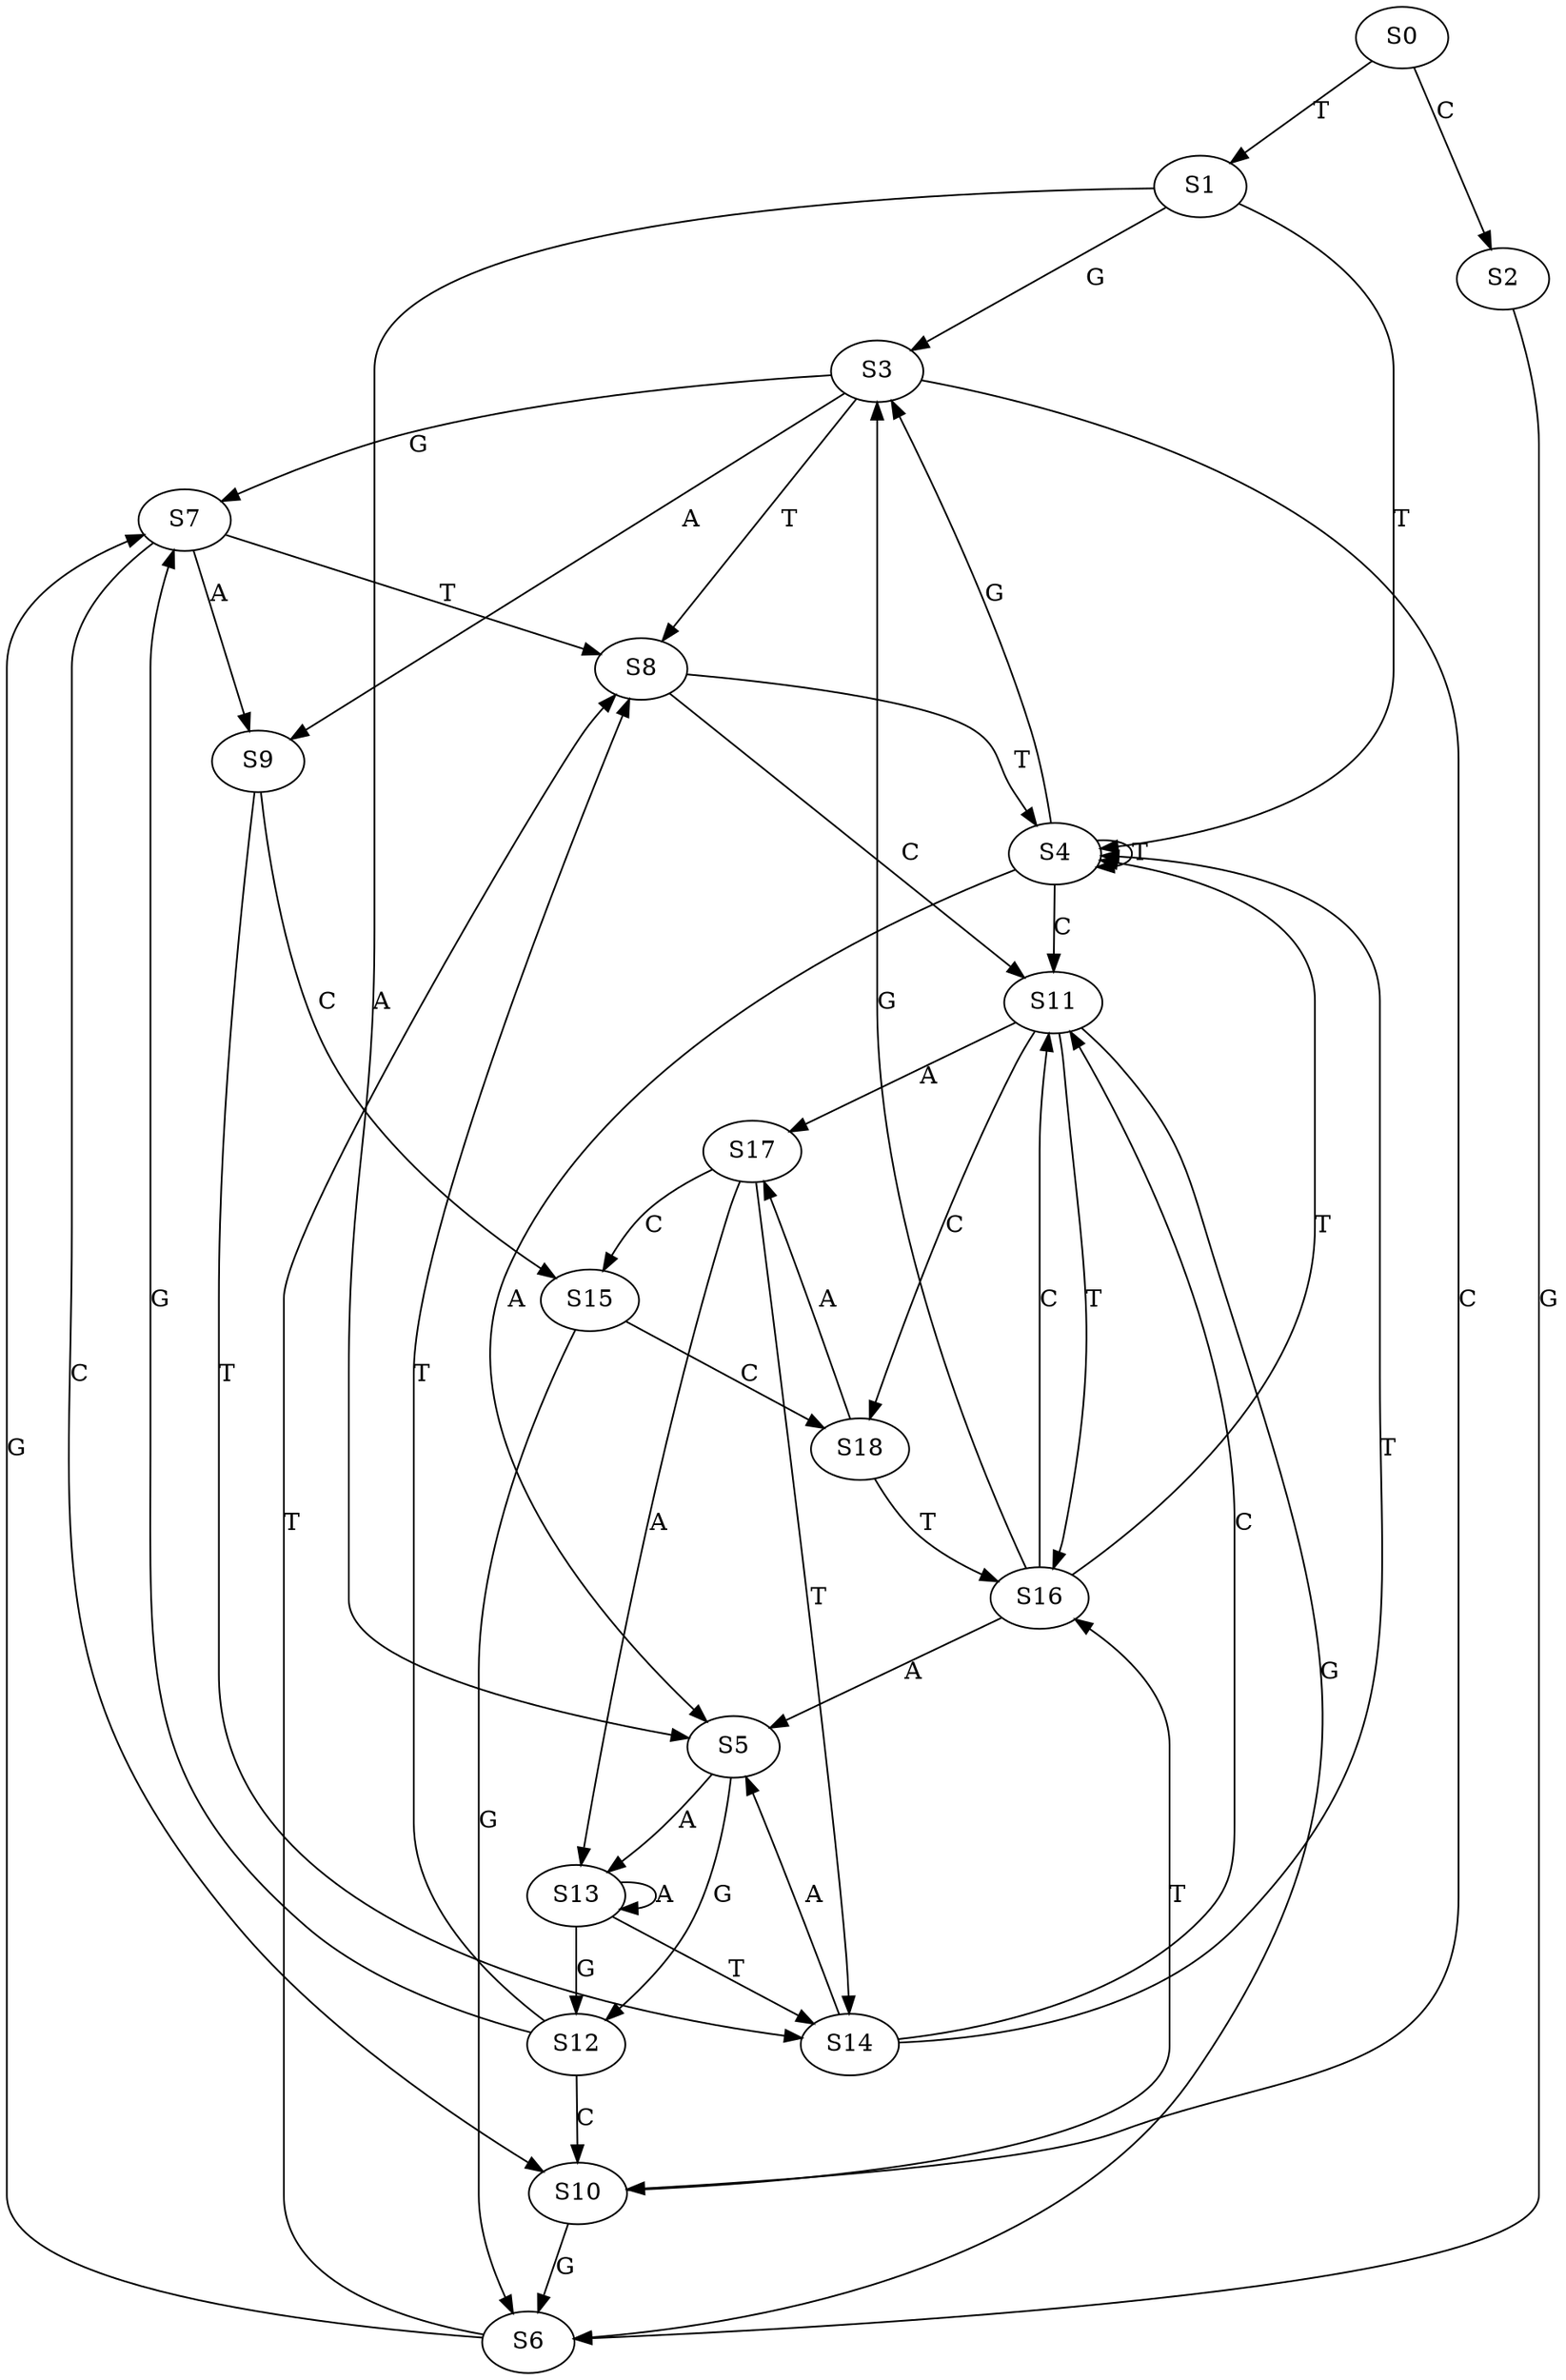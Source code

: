 strict digraph  {
	S0 -> S1 [ label = T ];
	S0 -> S2 [ label = C ];
	S1 -> S3 [ label = G ];
	S1 -> S4 [ label = T ];
	S1 -> S5 [ label = A ];
	S2 -> S6 [ label = G ];
	S3 -> S7 [ label = G ];
	S3 -> S8 [ label = T ];
	S3 -> S9 [ label = A ];
	S3 -> S10 [ label = C ];
	S4 -> S11 [ label = C ];
	S4 -> S4 [ label = T ];
	S4 -> S3 [ label = G ];
	S4 -> S5 [ label = A ];
	S5 -> S12 [ label = G ];
	S5 -> S13 [ label = A ];
	S6 -> S8 [ label = T ];
	S6 -> S7 [ label = G ];
	S7 -> S8 [ label = T ];
	S7 -> S10 [ label = C ];
	S7 -> S9 [ label = A ];
	S8 -> S4 [ label = T ];
	S8 -> S11 [ label = C ];
	S9 -> S14 [ label = T ];
	S9 -> S15 [ label = C ];
	S10 -> S6 [ label = G ];
	S10 -> S16 [ label = T ];
	S11 -> S16 [ label = T ];
	S11 -> S17 [ label = A ];
	S11 -> S6 [ label = G ];
	S11 -> S18 [ label = C ];
	S12 -> S7 [ label = G ];
	S12 -> S10 [ label = C ];
	S12 -> S8 [ label = T ];
	S13 -> S12 [ label = G ];
	S13 -> S14 [ label = T ];
	S13 -> S13 [ label = A ];
	S14 -> S5 [ label = A ];
	S14 -> S11 [ label = C ];
	S14 -> S4 [ label = T ];
	S15 -> S6 [ label = G ];
	S15 -> S18 [ label = C ];
	S16 -> S3 [ label = G ];
	S16 -> S11 [ label = C ];
	S16 -> S5 [ label = A ];
	S16 -> S4 [ label = T ];
	S17 -> S13 [ label = A ];
	S17 -> S15 [ label = C ];
	S17 -> S14 [ label = T ];
	S18 -> S16 [ label = T ];
	S18 -> S17 [ label = A ];
}

